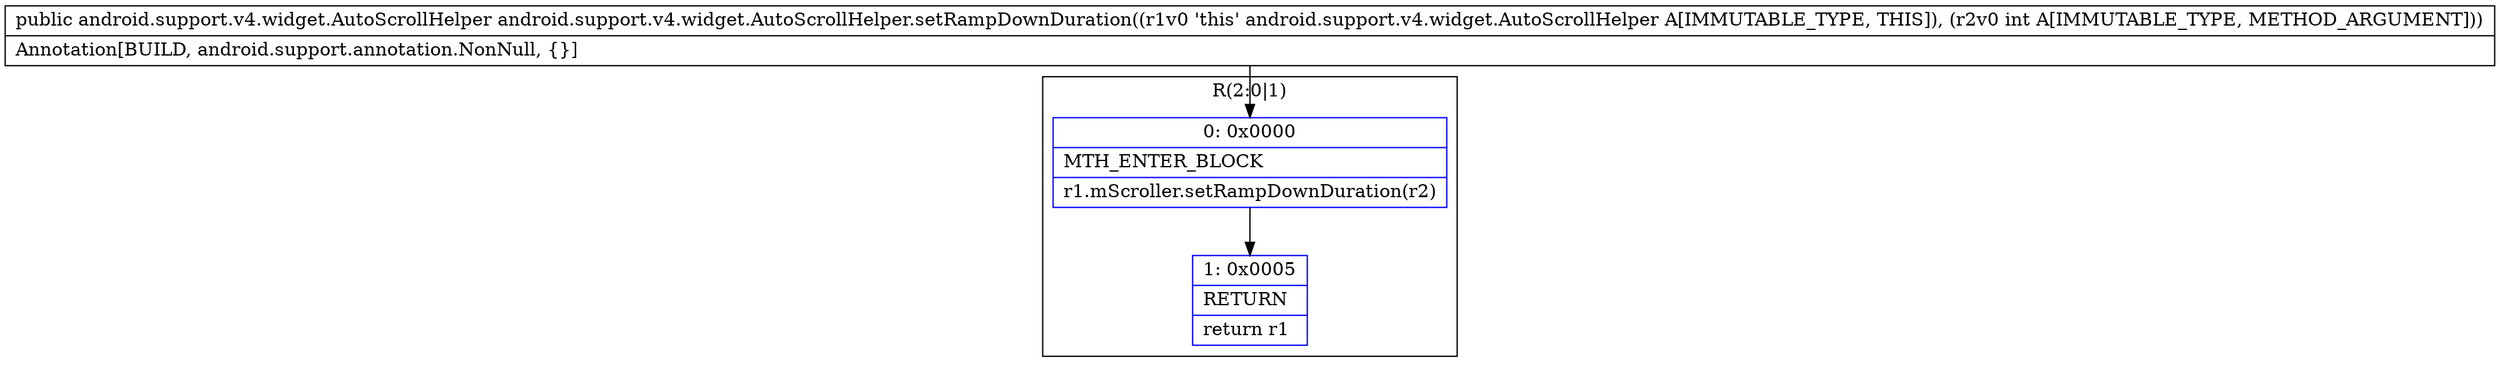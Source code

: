 digraph "CFG forandroid.support.v4.widget.AutoScrollHelper.setRampDownDuration(I)Landroid\/support\/v4\/widget\/AutoScrollHelper;" {
subgraph cluster_Region_1915626421 {
label = "R(2:0|1)";
node [shape=record,color=blue];
Node_0 [shape=record,label="{0\:\ 0x0000|MTH_ENTER_BLOCK\l|r1.mScroller.setRampDownDuration(r2)\l}"];
Node_1 [shape=record,label="{1\:\ 0x0005|RETURN\l|return r1\l}"];
}
MethodNode[shape=record,label="{public android.support.v4.widget.AutoScrollHelper android.support.v4.widget.AutoScrollHelper.setRampDownDuration((r1v0 'this' android.support.v4.widget.AutoScrollHelper A[IMMUTABLE_TYPE, THIS]), (r2v0 int A[IMMUTABLE_TYPE, METHOD_ARGUMENT]))  | Annotation[BUILD, android.support.annotation.NonNull, \{\}]\l}"];
MethodNode -> Node_0;
Node_0 -> Node_1;
}

